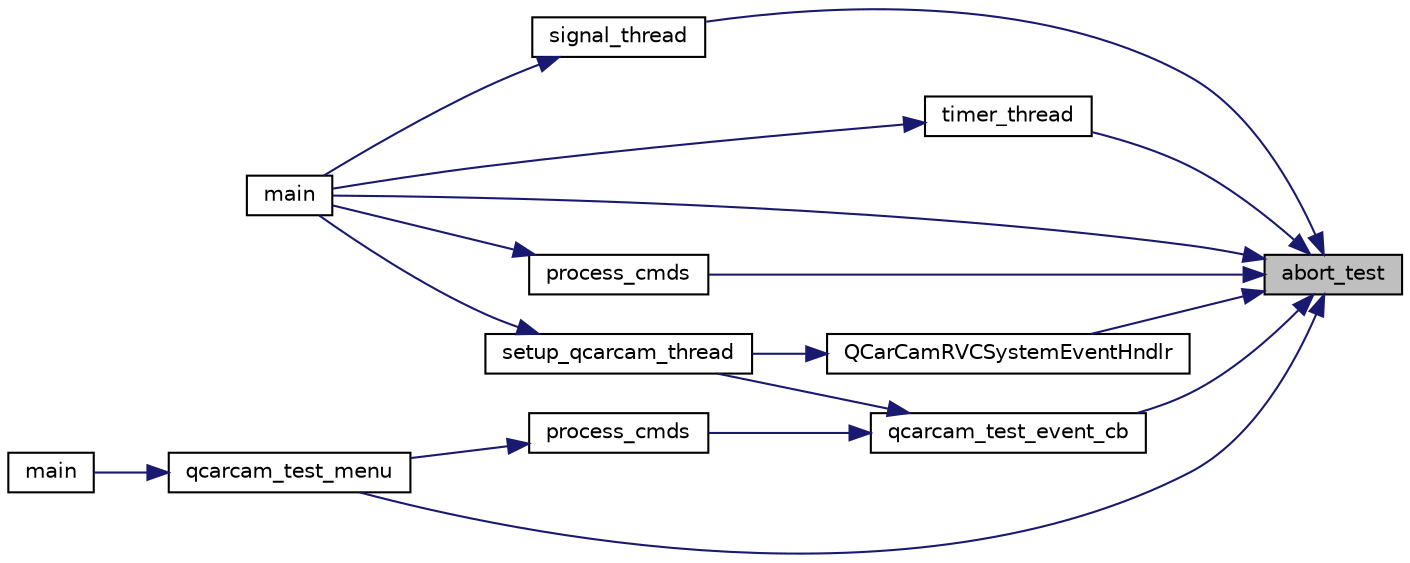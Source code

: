 digraph "abort_test"
{
 // LATEX_PDF_SIZE
  edge [fontname="Helvetica",fontsize="10",labelfontname="Helvetica",labelfontsize="10"];
  node [fontname="Helvetica",fontsize="10",shape=record];
  rankdir="RL";
  Node1 [label="abort_test",height=0.2,width=0.4,color="black", fillcolor="grey75", style="filled", fontcolor="black",tooltip=" "];
  Node1 -> Node2 [dir="back",color="midnightblue",fontsize="10",style="solid"];
  Node2 [label="main",height=0.2,width=0.4,color="black", fillcolor="white", style="filled",URL="$qcarcam__rvc_8cpp.html#a3c04138a5bfe5d72780bb7e82a18e627",tooltip=" "];
  Node1 -> Node3 [dir="back",color="midnightblue",fontsize="10",style="solid"];
  Node3 [label="process_cmds",height=0.2,width=0.4,color="black", fillcolor="white", style="filled",URL="$qcarcam__rvc_8cpp.html#aff9a782a84b05bec55c26587ed39d914",tooltip=" "];
  Node3 -> Node2 [dir="back",color="midnightblue",fontsize="10",style="solid"];
  Node1 -> Node4 [dir="back",color="midnightblue",fontsize="10",style="solid"];
  Node4 [label="qcarcam_test_event_cb",height=0.2,width=0.4,color="black", fillcolor="white", style="filled",URL="$qcarcam__rvc_8cpp.html#a112471bf458b66abe0dd76c217754482",tooltip=" "];
  Node4 -> Node5 [dir="back",color="midnightblue",fontsize="10",style="solid"];
  Node5 [label="process_cmds",height=0.2,width=0.4,color="black", fillcolor="white", style="filled",URL="$qcarcam__test__menu_8cpp.html#ac8ea3de86b3a9882081ac5c744c4991d",tooltip=" "];
  Node5 -> Node6 [dir="back",color="midnightblue",fontsize="10",style="solid"];
  Node6 [label="qcarcam_test_menu",height=0.2,width=0.4,color="black", fillcolor="white", style="filled",URL="$qcarcam__test_8h.html#a5fad88ee564007c3dca72a3c881e84c0",tooltip=" "];
  Node6 -> Node7 [dir="back",color="midnightblue",fontsize="10",style="solid"];
  Node7 [label="main",height=0.2,width=0.4,color="black", fillcolor="white", style="filled",URL="$qcarcam__test_8cpp.html#a3c04138a5bfe5d72780bb7e82a18e627",tooltip=" "];
  Node4 -> Node8 [dir="back",color="midnightblue",fontsize="10",style="solid"];
  Node8 [label="setup_qcarcam_thread",height=0.2,width=0.4,color="black", fillcolor="white", style="filled",URL="$qcarcam__rvc_8cpp.html#a73b378210720a237fc32a6baf6519779",tooltip=" "];
  Node8 -> Node2 [dir="back",color="midnightblue",fontsize="10",style="solid"];
  Node1 -> Node6 [dir="back",color="midnightblue",fontsize="10",style="solid"];
  Node1 -> Node9 [dir="back",color="midnightblue",fontsize="10",style="solid"];
  Node9 [label="QCarCamRVCSystemEventHndlr",height=0.2,width=0.4,color="black", fillcolor="white", style="filled",URL="$qcarcam__rvc_8cpp.html#a6b28cd44fd84eba3d9c77e9923698172",tooltip=" "];
  Node9 -> Node8 [dir="back",color="midnightblue",fontsize="10",style="solid"];
  Node1 -> Node10 [dir="back",color="midnightblue",fontsize="10",style="solid"];
  Node10 [label="signal_thread",height=0.2,width=0.4,color="black", fillcolor="white", style="filled",URL="$qcarcam__rvc_8cpp.html#a41b09abbb47064fc2e99e992c1b8166d",tooltip=" "];
  Node10 -> Node2 [dir="back",color="midnightblue",fontsize="10",style="solid"];
  Node1 -> Node11 [dir="back",color="midnightblue",fontsize="10",style="solid"];
  Node11 [label="timer_thread",height=0.2,width=0.4,color="black", fillcolor="white", style="filled",URL="$qcarcam__rvc_8cpp.html#a81c21dd7212e067665f561fd60cb708d",tooltip=" "];
  Node11 -> Node2 [dir="back",color="midnightblue",fontsize="10",style="solid"];
}
